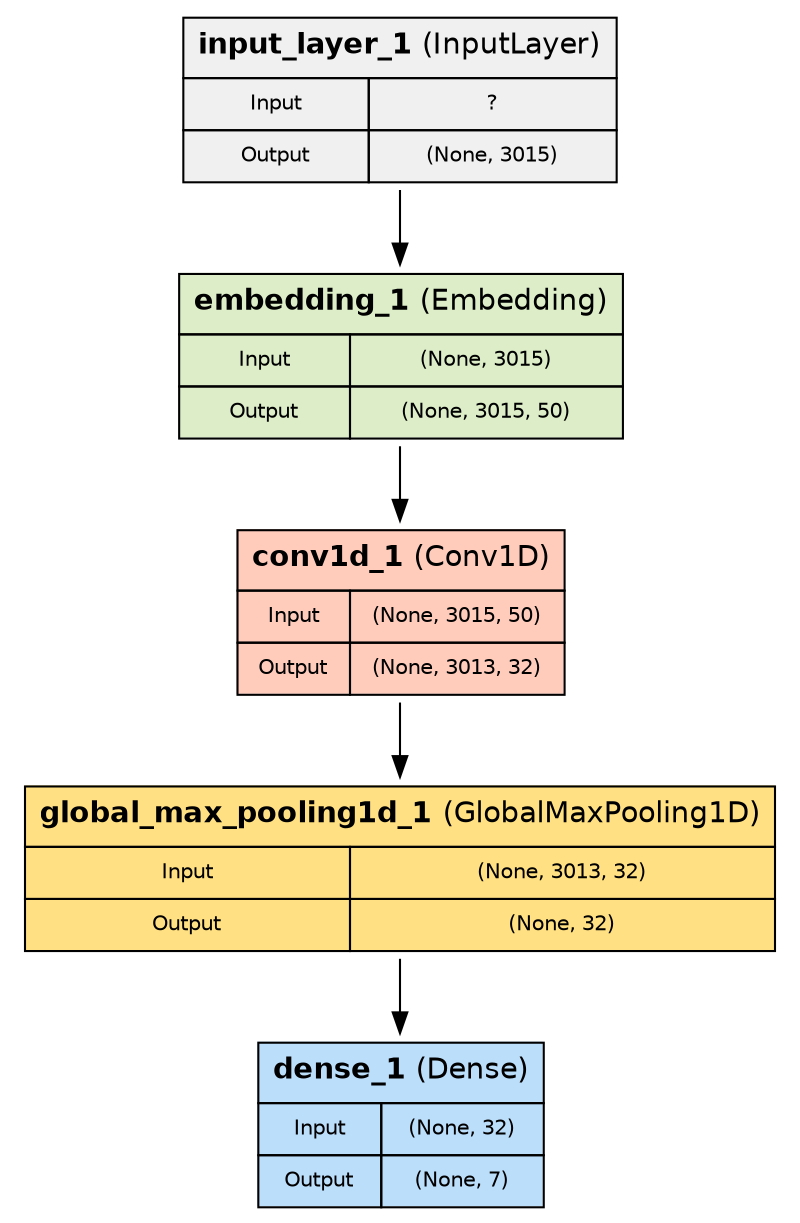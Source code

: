 digraph G {
    rankdir=TB;
    concentrate=true;
    dpi=200;
    splines=ortho;
    node [shape=plaintext fontname=Helvetica];

    layer_0 [label=<<TABLE BORDER="0" CELLBORDER="1" CELLSPACING="0" CELLPADDING="6" BGCOLOR="#f0f0f0">
  <TR><TD COLSPAN="2"><B>input_layer_1</B> (InputLayer)</TD></TR>
  <TR><TD><FONT POINT-SIZE="10">Input</FONT></TD><TD><FONT POINT-SIZE="10">?</FONT></TD></TR>
  <TR><TD><FONT POINT-SIZE="10">Output</FONT></TD><TD><FONT POINT-SIZE="10">(None, 3015)</FONT></TD></TR>
</TABLE>>];
    layer_1 [label=<<TABLE BORDER="0" CELLBORDER="1" CELLSPACING="0" CELLPADDING="6" BGCOLOR="#dcedc8">
  <TR><TD COLSPAN="2"><B>embedding_1</B> (Embedding)</TD></TR>
  <TR><TD><FONT POINT-SIZE="10">Input</FONT></TD><TD><FONT POINT-SIZE="10">(None, 3015)</FONT></TD></TR>
  <TR><TD><FONT POINT-SIZE="10">Output</FONT></TD><TD><FONT POINT-SIZE="10">(None, 3015, 50)</FONT></TD></TR>
</TABLE>>];
    layer_2 [label=<<TABLE BORDER="0" CELLBORDER="1" CELLSPACING="0" CELLPADDING="6" BGCOLOR="#ffccbc">
  <TR><TD COLSPAN="2"><B>conv1d_1</B> (Conv1D)</TD></TR>
  <TR><TD><FONT POINT-SIZE="10">Input</FONT></TD><TD><FONT POINT-SIZE="10">(None, 3015, 50)</FONT></TD></TR>
  <TR><TD><FONT POINT-SIZE="10">Output</FONT></TD><TD><FONT POINT-SIZE="10">(None, 3013, 32)</FONT></TD></TR>
</TABLE>>];
    layer_3 [label=<<TABLE BORDER="0" CELLBORDER="1" CELLSPACING="0" CELLPADDING="6" BGCOLOR="#ffe082">
  <TR><TD COLSPAN="2"><B>global_max_pooling1d_1</B> (GlobalMaxPooling1D)</TD></TR>
  <TR><TD><FONT POINT-SIZE="10">Input</FONT></TD><TD><FONT POINT-SIZE="10">(None, 3013, 32)</FONT></TD></TR>
  <TR><TD><FONT POINT-SIZE="10">Output</FONT></TD><TD><FONT POINT-SIZE="10">(None, 32)</FONT></TD></TR>
</TABLE>>];
    layer_4 [label=<<TABLE BORDER="0" CELLBORDER="1" CELLSPACING="0" CELLPADDING="6" BGCOLOR="#bbdefb">
  <TR><TD COLSPAN="2"><B>dense_1</B> (Dense)</TD></TR>
  <TR><TD><FONT POINT-SIZE="10">Input</FONT></TD><TD><FONT POINT-SIZE="10">(None, 32)</FONT></TD></TR>
  <TR><TD><FONT POINT-SIZE="10">Output</FONT></TD><TD><FONT POINT-SIZE="10">(None, 7)</FONT></TD></TR>
</TABLE>>];
    layer_0 -> layer_1;
    layer_1 -> layer_2;
    layer_2 -> layer_3;
    layer_3 -> layer_4;
}
